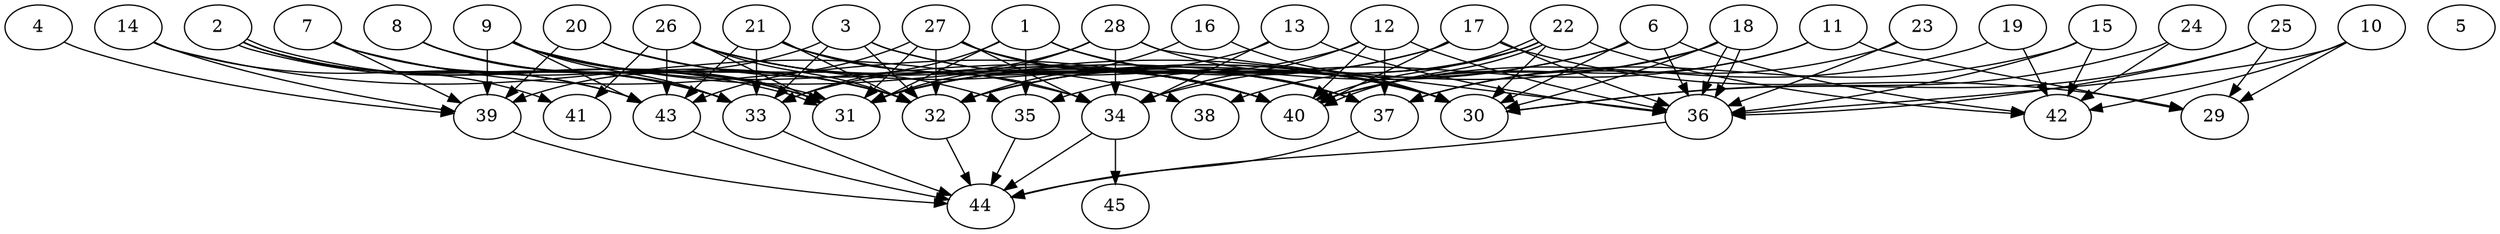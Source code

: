 // DAG automatically generated by daggen at Thu Oct  3 14:07:25 2019
// ./daggen --dot -n 45 --ccr 0.5 --fat 0.9 --regular 0.5 --density 0.5 --mindata 5242880 --maxdata 52428800 
digraph G {
  1 [size="57137152", alpha="0.18", expect_size="28568576"] 
  1 -> 30 [size ="28568576"]
  1 -> 31 [size ="28568576"]
  1 -> 33 [size ="28568576"]
  1 -> 35 [size ="28568576"]
  1 -> 37 [size ="28568576"]
  2 [size="25753600", alpha="0.20", expect_size="12876800"] 
  2 -> 31 [size ="12876800"]
  2 -> 31 [size ="12876800"]
  2 -> 33 [size ="12876800"]
  2 -> 41 [size ="12876800"]
  2 -> 43 [size ="12876800"]
  3 [size="72216576", alpha="0.01", expect_size="36108288"] 
  3 -> 30 [size ="36108288"]
  3 -> 32 [size ="36108288"]
  3 -> 33 [size ="36108288"]
  3 -> 37 [size ="36108288"]
  3 -> 39 [size ="36108288"]
  4 [size="67506176", alpha="0.03", expect_size="33753088"] 
  4 -> 39 [size ="33753088"]
  5 [size="72777728", alpha="0.14", expect_size="36388864"] 
  6 [size="32923648", alpha="0.13", expect_size="16461824"] 
  6 -> 30 [size ="16461824"]
  6 -> 31 [size ="16461824"]
  6 -> 32 [size ="16461824"]
  6 -> 36 [size ="16461824"]
  6 -> 42 [size ="16461824"]
  7 [size="20228096", alpha="0.08", expect_size="10114048"] 
  7 -> 32 [size ="10114048"]
  7 -> 33 [size ="10114048"]
  7 -> 39 [size ="10114048"]
  7 -> 40 [size ="10114048"]
  8 [size="41029632", alpha="0.04", expect_size="20514816"] 
  8 -> 31 [size ="20514816"]
  8 -> 32 [size ="20514816"]
  8 -> 33 [size ="20514816"]
  9 [size="32550912", alpha="0.09", expect_size="16275456"] 
  9 -> 30 [size ="16275456"]
  9 -> 31 [size ="16275456"]
  9 -> 32 [size ="16275456"]
  9 -> 33 [size ="16275456"]
  9 -> 39 [size ="16275456"]
  9 -> 40 [size ="16275456"]
  9 -> 43 [size ="16275456"]
  10 [size="103118848", alpha="0.09", expect_size="51559424"] 
  10 -> 29 [size ="51559424"]
  10 -> 36 [size ="51559424"]
  10 -> 42 [size ="51559424"]
  11 [size="24424448", alpha="0.10", expect_size="12212224"] 
  11 -> 29 [size ="12212224"]
  11 -> 34 [size ="12212224"]
  11 -> 40 [size ="12212224"]
  12 [size="14063616", alpha="0.02", expect_size="7031808"] 
  12 -> 31 [size ="7031808"]
  12 -> 34 [size ="7031808"]
  12 -> 36 [size ="7031808"]
  12 -> 37 [size ="7031808"]
  12 -> 40 [size ="7031808"]
  13 [size="13471744", alpha="0.03", expect_size="6735872"] 
  13 -> 31 [size ="6735872"]
  13 -> 34 [size ="6735872"]
  13 -> 36 [size ="6735872"]
  14 [size="17027072", alpha="0.08", expect_size="8513536"] 
  14 -> 34 [size ="8513536"]
  14 -> 39 [size ="8513536"]
  14 -> 43 [size ="8513536"]
  15 [size="30525440", alpha="0.14", expect_size="15262720"] 
  15 -> 36 [size ="15262720"]
  15 -> 37 [size ="15262720"]
  15 -> 42 [size ="15262720"]
  16 [size="97366016", alpha="0.03", expect_size="48683008"] 
  16 -> 30 [size ="48683008"]
  16 -> 32 [size ="48683008"]
  17 [size="64718848", alpha="0.01", expect_size="32359424"] 
  17 -> 29 [size ="32359424"]
  17 -> 31 [size ="32359424"]
  17 -> 32 [size ="32359424"]
  17 -> 36 [size ="32359424"]
  17 -> 40 [size ="32359424"]
  18 [size="100638720", alpha="0.14", expect_size="50319360"] 
  18 -> 30 [size ="50319360"]
  18 -> 32 [size ="50319360"]
  18 -> 36 [size ="50319360"]
  18 -> 36 [size ="50319360"]
  18 -> 40 [size ="50319360"]
  19 [size="27359232", alpha="0.07", expect_size="13679616"] 
  19 -> 40 [size ="13679616"]
  19 -> 42 [size ="13679616"]
  20 [size="67522560", alpha="0.10", expect_size="33761280"] 
  20 -> 35 [size ="33761280"]
  20 -> 39 [size ="33761280"]
  20 -> 40 [size ="33761280"]
  21 [size="15880192", alpha="0.02", expect_size="7940096"] 
  21 -> 32 [size ="7940096"]
  21 -> 33 [size ="7940096"]
  21 -> 34 [size ="7940096"]
  21 -> 37 [size ="7940096"]
  21 -> 40 [size ="7940096"]
  21 -> 43 [size ="7940096"]
  22 [size="63488000", alpha="0.18", expect_size="31744000"] 
  22 -> 30 [size ="31744000"]
  22 -> 35 [size ="31744000"]
  22 -> 38 [size ="31744000"]
  22 -> 40 [size ="31744000"]
  22 -> 40 [size ="31744000"]
  22 -> 42 [size ="31744000"]
  23 [size="74141696", alpha="0.07", expect_size="37070848"] 
  23 -> 36 [size ="37070848"]
  23 -> 37 [size ="37070848"]
  24 [size="88035328", alpha="0.08", expect_size="44017664"] 
  24 -> 30 [size ="44017664"]
  24 -> 42 [size ="44017664"]
  25 [size="32808960", alpha="0.02", expect_size="16404480"] 
  25 -> 29 [size ="16404480"]
  25 -> 30 [size ="16404480"]
  25 -> 36 [size ="16404480"]
  26 [size="98545664", alpha="0.01", expect_size="49272832"] 
  26 -> 30 [size ="49272832"]
  26 -> 31 [size ="49272832"]
  26 -> 32 [size ="49272832"]
  26 -> 38 [size ="49272832"]
  26 -> 40 [size ="49272832"]
  26 -> 41 [size ="49272832"]
  26 -> 43 [size ="49272832"]
  27 [size="18384896", alpha="0.02", expect_size="9192448"] 
  27 -> 30 [size ="9192448"]
  27 -> 31 [size ="9192448"]
  27 -> 32 [size ="9192448"]
  27 -> 34 [size ="9192448"]
  27 -> 37 [size ="9192448"]
  27 -> 40 [size ="9192448"]
  27 -> 43 [size ="9192448"]
  28 [size="24821760", alpha="0.09", expect_size="12410880"] 
  28 -> 30 [size ="12410880"]
  28 -> 31 [size ="12410880"]
  28 -> 33 [size ="12410880"]
  28 -> 34 [size ="12410880"]
  28 -> 36 [size ="12410880"]
  29 [size="89063424", alpha="0.01", expect_size="44531712"] 
  30 [size="29722624", alpha="0.13", expect_size="14861312"] 
  31 [size="76941312", alpha="0.07", expect_size="38470656"] 
  32 [size="88625152", alpha="0.03", expect_size="44312576"] 
  32 -> 44 [size ="44312576"]
  33 [size="80048128", alpha="0.19", expect_size="40024064"] 
  33 -> 44 [size ="40024064"]
  34 [size="18565120", alpha="0.16", expect_size="9282560"] 
  34 -> 44 [size ="9282560"]
  34 -> 45 [size ="9282560"]
  35 [size="55570432", alpha="0.18", expect_size="27785216"] 
  35 -> 44 [size ="27785216"]
  36 [size="64616448", alpha="0.18", expect_size="32308224"] 
  36 -> 44 [size ="32308224"]
  37 [size="68139008", alpha="0.09", expect_size="34069504"] 
  37 -> 44 [size ="34069504"]
  38 [size="75882496", alpha="0.00", expect_size="37941248"] 
  39 [size="24020992", alpha="0.14", expect_size="12010496"] 
  39 -> 44 [size ="12010496"]
  40 [size="28993536", alpha="0.01", expect_size="14496768"] 
  41 [size="89057280", alpha="0.08", expect_size="44528640"] 
  42 [size="29413376", alpha="0.07", expect_size="14706688"] 
  43 [size="42385408", alpha="0.19", expect_size="21192704"] 
  43 -> 44 [size ="21192704"]
  44 [size="36583424", alpha="0.08", expect_size="18291712"] 
  45 [size="18556928", alpha="0.01", expect_size="9278464"] 
}
